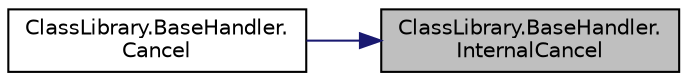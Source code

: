 digraph "ClassLibrary.BaseHandler.InternalCancel"
{
 // INTERACTIVE_SVG=YES
 // LATEX_PDF_SIZE
  edge [fontname="Helvetica",fontsize="10",labelfontname="Helvetica",labelfontsize="10"];
  node [fontname="Helvetica",fontsize="10",shape=record];
  rankdir="RL";
  Node1 [label="ClassLibrary.BaseHandler.\lInternalCancel",height=0.2,width=0.4,color="black", fillcolor="grey75", style="filled", fontcolor="black",tooltip="Este método puede ser sobreescrito en las clases sucesores que procesan varios mensajes cambiando de ..."];
  Node1 -> Node2 [dir="back",color="midnightblue",fontsize="10",style="solid",fontname="Helvetica"];
  Node2 [label="ClassLibrary.BaseHandler.\lCancel",height=0.2,width=0.4,color="black", fillcolor="white", style="filled",URL="$classClassLibrary_1_1BaseHandler.html#ab8b72d154bb4048fefe8ba5c80023b81",tooltip="Retorna este \"handler\" al estado inicial. En los \"handler\" sin estado no hace nada...."];
}
